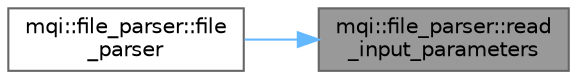 digraph "mqi::file_parser::read_input_parameters"
{
 // LATEX_PDF_SIZE
  bgcolor="transparent";
  edge [fontname=Helvetica,fontsize=10,labelfontname=Helvetica,labelfontsize=10];
  node [fontname=Helvetica,fontsize=10,shape=box,height=0.2,width=0.4];
  rankdir="RL";
  Node1 [id="Node000001",label="mqi::file_parser::read\l_input_parameters",height=0.2,width=0.4,color="gray40", fillcolor="grey60", style="filled", fontcolor="black",tooltip="Reads all lines from the input configuration file, skipping comments and empty lines."];
  Node1 -> Node2 [id="edge1_Node000001_Node000002",dir="back",color="steelblue1",style="solid",tooltip=" "];
  Node2 [id="Node000002",label="mqi::file_parser::file\l_parser",height=0.2,width=0.4,color="grey40", fillcolor="white", style="filled",URL="$classmqi_1_1file__parser.html#adef564c16439683a6c3808a5c35f838f",tooltip="Constructs a file_parser object."];
}
